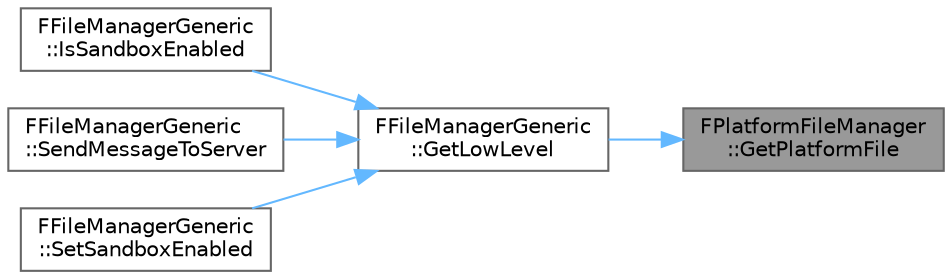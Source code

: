 digraph "FPlatformFileManager::GetPlatformFile"
{
 // INTERACTIVE_SVG=YES
 // LATEX_PDF_SIZE
  bgcolor="transparent";
  edge [fontname=Helvetica,fontsize=10,labelfontname=Helvetica,labelfontsize=10];
  node [fontname=Helvetica,fontsize=10,shape=box,height=0.2,width=0.4];
  rankdir="RL";
  Node1 [id="Node000001",label="FPlatformFileManager\l::GetPlatformFile",height=0.2,width=0.4,color="gray40", fillcolor="grey60", style="filled", fontcolor="black",tooltip="Gets the currently used platform file."];
  Node1 -> Node2 [id="edge1_Node000001_Node000002",dir="back",color="steelblue1",style="solid",tooltip=" "];
  Node2 [id="Node000002",label="FFileManagerGeneric\l::GetLowLevel",height=0.2,width=0.4,color="grey40", fillcolor="white", style="filled",URL="$d1/d87/classFFileManagerGeneric.html#a7e9d77ee730cbcd095883fbcdef0d93c",tooltip=" "];
  Node2 -> Node3 [id="edge2_Node000002_Node000003",dir="back",color="steelblue1",style="solid",tooltip=" "];
  Node3 [id="Node000003",label="FFileManagerGeneric\l::IsSandboxEnabled",height=0.2,width=0.4,color="grey40", fillcolor="white", style="filled",URL="$d1/d87/classFFileManagerGeneric.html#aa8849c8b087c1cd32f4ce2a997afe149",tooltip="Returns whether the sandbox is enabled or not."];
  Node2 -> Node4 [id="edge3_Node000002_Node000004",dir="back",color="steelblue1",style="solid",tooltip=" "];
  Node4 [id="Node000004",label="FFileManagerGeneric\l::SendMessageToServer",height=0.2,width=0.4,color="grey40", fillcolor="white", style="filled",URL="$d1/d87/classFFileManagerGeneric.html#ac32f5d9e602f0f0107cbd6f7e86d9fc9",tooltip="Sends a message to the file server, and will block until it's complete."];
  Node2 -> Node5 [id="edge4_Node000002_Node000005",dir="back",color="steelblue1",style="solid",tooltip=" "];
  Node5 [id="Node000005",label="FFileManagerGeneric\l::SetSandboxEnabled",height=0.2,width=0.4,color="grey40", fillcolor="white", style="filled",URL="$d1/d87/classFFileManagerGeneric.html#a8038f101540d5aa4f521ae5e3e29dbc4",tooltip="Enables/disables the sandbox, if it is being used."];
}
